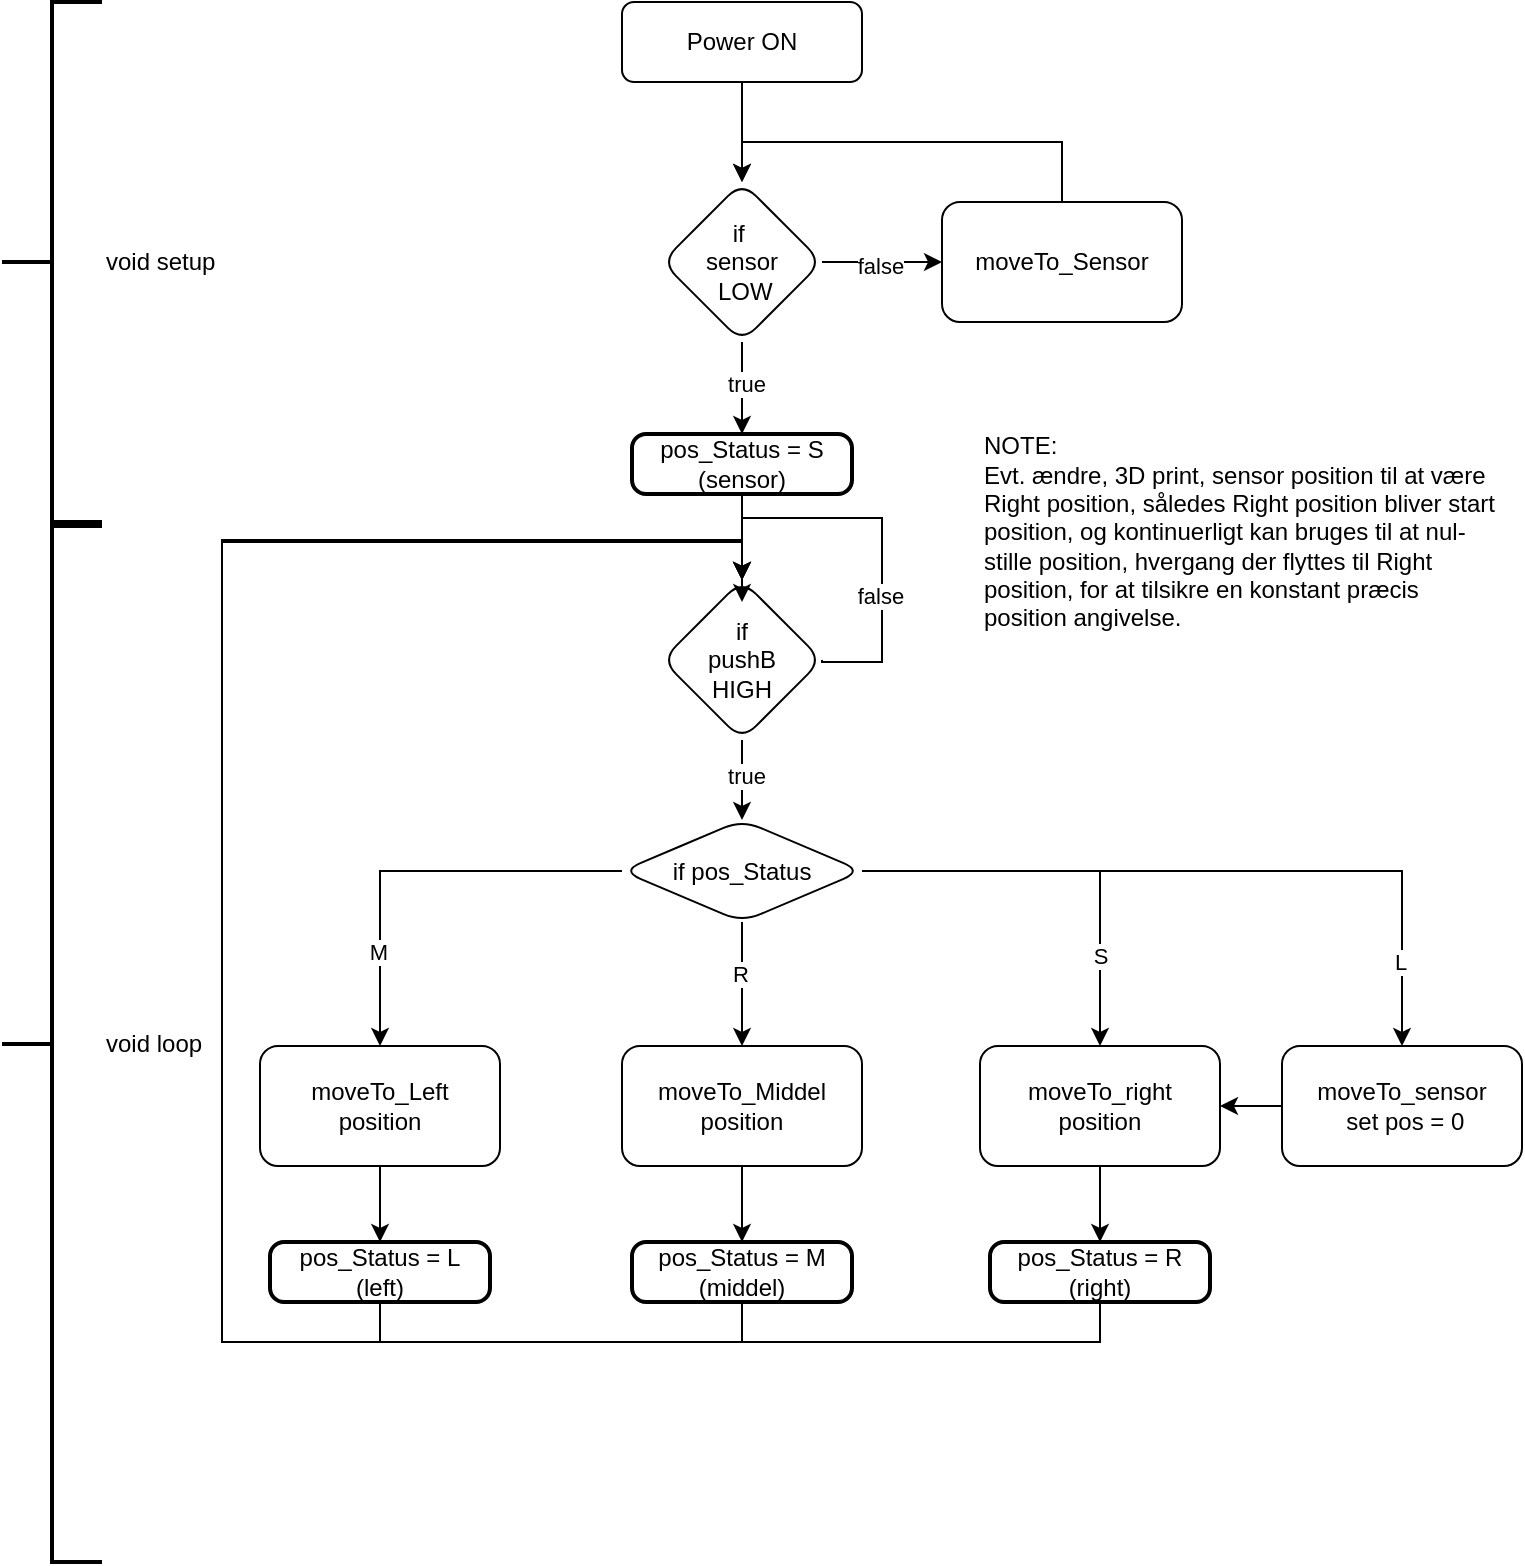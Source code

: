 <mxfile version="24.5.3" type="device">
  <diagram id="C5RBs43oDa-KdzZeNtuy" name="Page-1">
    <mxGraphModel dx="1302" dy="792" grid="1" gridSize="10" guides="1" tooltips="1" connect="1" arrows="1" fold="1" page="1" pageScale="1" pageWidth="827" pageHeight="1169" math="0" shadow="0">
      <root>
        <mxCell id="WIyWlLk6GJQsqaUBKTNV-0" />
        <mxCell id="WIyWlLk6GJQsqaUBKTNV-1" parent="WIyWlLk6GJQsqaUBKTNV-0" />
        <mxCell id="cpGSj3DXF7jI00ExBcyv-5" value="" style="edgeStyle=orthogonalEdgeStyle;rounded=0;orthogonalLoop=1;jettySize=auto;html=1;" parent="WIyWlLk6GJQsqaUBKTNV-1" source="WIyWlLk6GJQsqaUBKTNV-3" target="cpGSj3DXF7jI00ExBcyv-4" edge="1">
          <mxGeometry relative="1" as="geometry" />
        </mxCell>
        <mxCell id="WIyWlLk6GJQsqaUBKTNV-3" value="Power ON" style="rounded=1;whiteSpace=wrap;html=1;fontSize=12;glass=0;strokeWidth=1;shadow=0;" parent="WIyWlLk6GJQsqaUBKTNV-1" vertex="1">
          <mxGeometry x="340" y="80" width="120" height="40" as="geometry" />
        </mxCell>
        <mxCell id="cpGSj3DXF7jI00ExBcyv-7" value="" style="edgeStyle=orthogonalEdgeStyle;rounded=0;orthogonalLoop=1;jettySize=auto;html=1;entryX=0.5;entryY=0;entryDx=0;entryDy=0;" parent="WIyWlLk6GJQsqaUBKTNV-1" source="cpGSj3DXF7jI00ExBcyv-4" target="awOcrDl4vOSF92woZ6l--1" edge="1">
          <mxGeometry relative="1" as="geometry">
            <mxPoint x="400" y="310" as="targetPoint" />
          </mxGeometry>
        </mxCell>
        <mxCell id="cpGSj3DXF7jI00ExBcyv-14" value="true" style="edgeLabel;html=1;align=center;verticalAlign=middle;resizable=0;points=[];" parent="cpGSj3DXF7jI00ExBcyv-7" vertex="1" connectable="0">
          <mxGeometry x="-0.084" y="2" relative="1" as="geometry">
            <mxPoint as="offset" />
          </mxGeometry>
        </mxCell>
        <mxCell id="cpGSj3DXF7jI00ExBcyv-9" value="" style="edgeStyle=orthogonalEdgeStyle;rounded=0;orthogonalLoop=1;jettySize=auto;html=1;" parent="WIyWlLk6GJQsqaUBKTNV-1" source="cpGSj3DXF7jI00ExBcyv-4" target="cpGSj3DXF7jI00ExBcyv-8" edge="1">
          <mxGeometry relative="1" as="geometry" />
        </mxCell>
        <mxCell id="cpGSj3DXF7jI00ExBcyv-13" value="false" style="edgeLabel;html=1;align=center;verticalAlign=middle;resizable=0;points=[];" parent="cpGSj3DXF7jI00ExBcyv-9" vertex="1" connectable="0">
          <mxGeometry x="-0.058" y="-2" relative="1" as="geometry">
            <mxPoint as="offset" />
          </mxGeometry>
        </mxCell>
        <mxCell id="cpGSj3DXF7jI00ExBcyv-4" value="if&amp;nbsp;&lt;div&gt;sensor&lt;div&gt;&amp;nbsp;LOW&lt;/div&gt;&lt;/div&gt;" style="rhombus;whiteSpace=wrap;html=1;rounded=1;glass=0;strokeWidth=1;shadow=0;" parent="WIyWlLk6GJQsqaUBKTNV-1" vertex="1">
          <mxGeometry x="360" y="170" width="80" height="80" as="geometry" />
        </mxCell>
        <mxCell id="cpGSj3DXF7jI00ExBcyv-18" style="edgeStyle=orthogonalEdgeStyle;rounded=0;orthogonalLoop=1;jettySize=auto;html=1;exitX=0.5;exitY=0;exitDx=0;exitDy=0;entryX=0.5;entryY=0;entryDx=0;entryDy=0;" parent="WIyWlLk6GJQsqaUBKTNV-1" source="cpGSj3DXF7jI00ExBcyv-8" target="cpGSj3DXF7jI00ExBcyv-4" edge="1">
          <mxGeometry relative="1" as="geometry">
            <Array as="points">
              <mxPoint x="560" y="150" />
              <mxPoint x="400" y="150" />
            </Array>
          </mxGeometry>
        </mxCell>
        <mxCell id="cpGSj3DXF7jI00ExBcyv-8" value="moveTo_Sensor" style="whiteSpace=wrap;html=1;rounded=1;glass=0;strokeWidth=1;shadow=0;" parent="WIyWlLk6GJQsqaUBKTNV-1" vertex="1">
          <mxGeometry x="500" y="180" width="120" height="60" as="geometry" />
        </mxCell>
        <mxCell id="awOcrDl4vOSF92woZ6l--6" value="" style="edgeStyle=orthogonalEdgeStyle;rounded=0;orthogonalLoop=1;jettySize=auto;html=1;" edge="1" parent="WIyWlLk6GJQsqaUBKTNV-1" source="cpGSj3DXF7jI00ExBcyv-15" target="awOcrDl4vOSF92woZ6l--5">
          <mxGeometry relative="1" as="geometry" />
        </mxCell>
        <mxCell id="awOcrDl4vOSF92woZ6l--7" value="true" style="edgeLabel;html=1;align=center;verticalAlign=middle;resizable=0;points=[];" vertex="1" connectable="0" parent="awOcrDl4vOSF92woZ6l--6">
          <mxGeometry x="-0.106" y="2" relative="1" as="geometry">
            <mxPoint as="offset" />
          </mxGeometry>
        </mxCell>
        <mxCell id="cpGSj3DXF7jI00ExBcyv-15" value="if&lt;div&gt;pushB&lt;/div&gt;&lt;div&gt;HIGH&lt;/div&gt;" style="rhombus;whiteSpace=wrap;html=1;rounded=1;glass=0;strokeWidth=1;shadow=0;" parent="WIyWlLk6GJQsqaUBKTNV-1" vertex="1">
          <mxGeometry x="360" y="369" width="80" height="80" as="geometry" />
        </mxCell>
        <mxCell id="cpGSj3DXF7jI00ExBcyv-19" style="edgeStyle=orthogonalEdgeStyle;rounded=0;orthogonalLoop=1;jettySize=auto;html=1;exitX=1;exitY=0.5;exitDx=0;exitDy=0;entryX=0.5;entryY=0;entryDx=0;entryDy=0;" parent="WIyWlLk6GJQsqaUBKTNV-1" source="cpGSj3DXF7jI00ExBcyv-15" target="cpGSj3DXF7jI00ExBcyv-15" edge="1">
          <mxGeometry relative="1" as="geometry">
            <Array as="points">
              <mxPoint x="440" y="410" />
              <mxPoint x="470" y="410" />
              <mxPoint x="470" y="338" />
              <mxPoint x="400" y="338" />
            </Array>
            <mxPoint x="460" y="420" as="sourcePoint" />
            <mxPoint x="400" y="370" as="targetPoint" />
          </mxGeometry>
        </mxCell>
        <mxCell id="cpGSj3DXF7jI00ExBcyv-20" value="false" style="edgeLabel;html=1;align=center;verticalAlign=middle;resizable=0;points=[];" parent="cpGSj3DXF7jI00ExBcyv-19" vertex="1" connectable="0">
          <mxGeometry x="-0.369" y="1" relative="1" as="geometry">
            <mxPoint as="offset" />
          </mxGeometry>
        </mxCell>
        <mxCell id="awOcrDl4vOSF92woZ6l--21" style="edgeStyle=orthogonalEdgeStyle;rounded=0;orthogonalLoop=1;jettySize=auto;html=1;exitX=0.5;exitY=1;exitDx=0;exitDy=0;entryX=0.5;entryY=0;entryDx=0;entryDy=0;" edge="1" parent="WIyWlLk6GJQsqaUBKTNV-1" source="cpGSj3DXF7jI00ExBcyv-21" target="awOcrDl4vOSF92woZ6l--19">
          <mxGeometry relative="1" as="geometry" />
        </mxCell>
        <mxCell id="cpGSj3DXF7jI00ExBcyv-21" value="moveTo_Middel&lt;div&gt;position&lt;/div&gt;" style="whiteSpace=wrap;html=1;rounded=1;glass=0;strokeWidth=1;shadow=0;" parent="WIyWlLk6GJQsqaUBKTNV-1" vertex="1">
          <mxGeometry x="340" y="602" width="120" height="60" as="geometry" />
        </mxCell>
        <mxCell id="awOcrDl4vOSF92woZ6l--22" style="edgeStyle=orthogonalEdgeStyle;rounded=0;orthogonalLoop=1;jettySize=auto;html=1;exitX=0.5;exitY=1;exitDx=0;exitDy=0;entryX=0.5;entryY=0;entryDx=0;entryDy=0;" edge="1" parent="WIyWlLk6GJQsqaUBKTNV-1" source="cpGSj3DXF7jI00ExBcyv-28" target="awOcrDl4vOSF92woZ6l--20">
          <mxGeometry relative="1" as="geometry" />
        </mxCell>
        <mxCell id="cpGSj3DXF7jI00ExBcyv-28" value="moveTo_Left&lt;div&gt;position&lt;/div&gt;" style="whiteSpace=wrap;html=1;rounded=1;glass=0;strokeWidth=1;shadow=0;" parent="WIyWlLk6GJQsqaUBKTNV-1" vertex="1">
          <mxGeometry x="159" y="602" width="120" height="60" as="geometry" />
        </mxCell>
        <mxCell id="cpGSj3DXF7jI00ExBcyv-35" value="&lt;div&gt;NOTE:&lt;/div&gt;Evt. ændre, 3D print, sensor position til at være Right position, således Right position bliver start position, og kontinuerligt kan bruges til at nul-stille position, hvergang der flyttes til Right position, for at tilsikre en konstant præcis position angivelse." style="text;html=1;align=left;verticalAlign=middle;whiteSpace=wrap;rounded=0;" parent="WIyWlLk6GJQsqaUBKTNV-1" vertex="1">
          <mxGeometry x="519" y="280" width="260" height="130" as="geometry" />
        </mxCell>
        <mxCell id="awOcrDl4vOSF92woZ6l--2" style="edgeStyle=orthogonalEdgeStyle;rounded=0;orthogonalLoop=1;jettySize=auto;html=1;exitX=0.5;exitY=1;exitDx=0;exitDy=0;entryX=0.5;entryY=0;entryDx=0;entryDy=0;" edge="1" parent="WIyWlLk6GJQsqaUBKTNV-1" source="awOcrDl4vOSF92woZ6l--1" target="cpGSj3DXF7jI00ExBcyv-15">
          <mxGeometry relative="1" as="geometry" />
        </mxCell>
        <mxCell id="awOcrDl4vOSF92woZ6l--1" value="pos_Status = S&lt;div&gt;(sensor)&lt;/div&gt;" style="rounded=1;whiteSpace=wrap;html=1;absoluteArcSize=1;arcSize=14;strokeWidth=2;" vertex="1" parent="WIyWlLk6GJQsqaUBKTNV-1">
          <mxGeometry x="345" y="296" width="110" height="30" as="geometry" />
        </mxCell>
        <mxCell id="awOcrDl4vOSF92woZ6l--3" value="pos_Status = R&lt;div&gt;(right)&lt;/div&gt;" style="rounded=1;whiteSpace=wrap;html=1;absoluteArcSize=1;arcSize=14;strokeWidth=2;" vertex="1" parent="WIyWlLk6GJQsqaUBKTNV-1">
          <mxGeometry x="524" y="700" width="110" height="30" as="geometry" />
        </mxCell>
        <mxCell id="awOcrDl4vOSF92woZ6l--10" style="edgeStyle=orthogonalEdgeStyle;rounded=0;orthogonalLoop=1;jettySize=auto;html=1;exitX=0;exitY=0.5;exitDx=0;exitDy=0;entryX=0.5;entryY=0;entryDx=0;entryDy=0;" edge="1" parent="WIyWlLk6GJQsqaUBKTNV-1" source="awOcrDl4vOSF92woZ6l--5" target="cpGSj3DXF7jI00ExBcyv-28">
          <mxGeometry relative="1" as="geometry" />
        </mxCell>
        <mxCell id="awOcrDl4vOSF92woZ6l--16" value="M" style="edgeLabel;html=1;align=center;verticalAlign=middle;resizable=0;points=[];" vertex="1" connectable="0" parent="awOcrDl4vOSF92woZ6l--10">
          <mxGeometry x="0.551" y="-1" relative="1" as="geometry">
            <mxPoint as="offset" />
          </mxGeometry>
        </mxCell>
        <mxCell id="awOcrDl4vOSF92woZ6l--11" style="edgeStyle=orthogonalEdgeStyle;rounded=0;orthogonalLoop=1;jettySize=auto;html=1;exitX=0.5;exitY=1;exitDx=0;exitDy=0;entryX=0.5;entryY=0;entryDx=0;entryDy=0;" edge="1" parent="WIyWlLk6GJQsqaUBKTNV-1" source="awOcrDl4vOSF92woZ6l--5" target="cpGSj3DXF7jI00ExBcyv-21">
          <mxGeometry relative="1" as="geometry" />
        </mxCell>
        <mxCell id="awOcrDl4vOSF92woZ6l--15" value="R" style="edgeLabel;html=1;align=center;verticalAlign=middle;resizable=0;points=[];" vertex="1" connectable="0" parent="awOcrDl4vOSF92woZ6l--11">
          <mxGeometry x="-0.155" y="-1" relative="1" as="geometry">
            <mxPoint as="offset" />
          </mxGeometry>
        </mxCell>
        <mxCell id="awOcrDl4vOSF92woZ6l--12" style="edgeStyle=orthogonalEdgeStyle;rounded=0;orthogonalLoop=1;jettySize=auto;html=1;exitX=1;exitY=0.5;exitDx=0;exitDy=0;entryX=0.5;entryY=0;entryDx=0;entryDy=0;" edge="1" parent="WIyWlLk6GJQsqaUBKTNV-1" source="awOcrDl4vOSF92woZ6l--5" target="awOcrDl4vOSF92woZ6l--9">
          <mxGeometry relative="1" as="geometry" />
        </mxCell>
        <mxCell id="awOcrDl4vOSF92woZ6l--33" value="S" style="edgeLabel;html=1;align=center;verticalAlign=middle;resizable=0;points=[];" vertex="1" connectable="0" parent="awOcrDl4vOSF92woZ6l--12">
          <mxGeometry x="0.559" relative="1" as="geometry">
            <mxPoint as="offset" />
          </mxGeometry>
        </mxCell>
        <mxCell id="awOcrDl4vOSF92woZ6l--32" style="edgeStyle=orthogonalEdgeStyle;rounded=0;orthogonalLoop=1;jettySize=auto;html=1;exitX=1;exitY=0.5;exitDx=0;exitDy=0;entryX=0.5;entryY=0;entryDx=0;entryDy=0;" edge="1" parent="WIyWlLk6GJQsqaUBKTNV-1" source="awOcrDl4vOSF92woZ6l--5" target="awOcrDl4vOSF92woZ6l--30">
          <mxGeometry relative="1" as="geometry" />
        </mxCell>
        <mxCell id="awOcrDl4vOSF92woZ6l--36" value="L" style="edgeLabel;html=1;align=center;verticalAlign=middle;resizable=0;points=[];" vertex="1" connectable="0" parent="awOcrDl4vOSF92woZ6l--32">
          <mxGeometry x="0.761" y="-1" relative="1" as="geometry">
            <mxPoint as="offset" />
          </mxGeometry>
        </mxCell>
        <mxCell id="awOcrDl4vOSF92woZ6l--5" value="if pos_Status" style="rhombus;whiteSpace=wrap;html=1;rounded=1;glass=0;strokeWidth=1;shadow=0;" vertex="1" parent="WIyWlLk6GJQsqaUBKTNV-1">
          <mxGeometry x="340" y="489" width="120" height="51" as="geometry" />
        </mxCell>
        <mxCell id="awOcrDl4vOSF92woZ6l--18" style="edgeStyle=orthogonalEdgeStyle;rounded=0;orthogonalLoop=1;jettySize=auto;html=1;exitX=0.5;exitY=1;exitDx=0;exitDy=0;entryX=0.5;entryY=0;entryDx=0;entryDy=0;" edge="1" parent="WIyWlLk6GJQsqaUBKTNV-1" source="awOcrDl4vOSF92woZ6l--9" target="awOcrDl4vOSF92woZ6l--3">
          <mxGeometry relative="1" as="geometry" />
        </mxCell>
        <mxCell id="awOcrDl4vOSF92woZ6l--9" value="moveTo_right&lt;div&gt;position&lt;/div&gt;" style="whiteSpace=wrap;html=1;rounded=1;glass=0;strokeWidth=1;shadow=0;" vertex="1" parent="WIyWlLk6GJQsqaUBKTNV-1">
          <mxGeometry x="519" y="602" width="120" height="60" as="geometry" />
        </mxCell>
        <mxCell id="awOcrDl4vOSF92woZ6l--26" style="edgeStyle=orthogonalEdgeStyle;rounded=0;orthogonalLoop=1;jettySize=auto;html=1;exitX=0.5;exitY=1;exitDx=0;exitDy=0;entryX=0.5;entryY=0;entryDx=0;entryDy=0;" edge="1" parent="WIyWlLk6GJQsqaUBKTNV-1" source="awOcrDl4vOSF92woZ6l--19" target="cpGSj3DXF7jI00ExBcyv-15">
          <mxGeometry relative="1" as="geometry">
            <Array as="points">
              <mxPoint x="400" y="750" />
              <mxPoint x="140" y="750" />
              <mxPoint x="140" y="349" />
              <mxPoint x="400" y="349" />
            </Array>
          </mxGeometry>
        </mxCell>
        <mxCell id="awOcrDl4vOSF92woZ6l--19" value="pos_Status = M&lt;div&gt;(middel)&lt;/div&gt;" style="rounded=1;whiteSpace=wrap;html=1;absoluteArcSize=1;arcSize=14;strokeWidth=2;" vertex="1" parent="WIyWlLk6GJQsqaUBKTNV-1">
          <mxGeometry x="345" y="700" width="110" height="30" as="geometry" />
        </mxCell>
        <mxCell id="awOcrDl4vOSF92woZ6l--25" style="edgeStyle=orthogonalEdgeStyle;rounded=0;orthogonalLoop=1;jettySize=auto;html=1;exitX=0.5;exitY=1;exitDx=0;exitDy=0;entryX=0.5;entryY=0;entryDx=0;entryDy=0;" edge="1" parent="WIyWlLk6GJQsqaUBKTNV-1" source="awOcrDl4vOSF92woZ6l--20" target="cpGSj3DXF7jI00ExBcyv-15">
          <mxGeometry relative="1" as="geometry">
            <mxPoint x="140" y="360" as="targetPoint" />
            <Array as="points">
              <mxPoint x="219" y="750" />
              <mxPoint x="140" y="750" />
              <mxPoint x="140" y="349" />
              <mxPoint x="400" y="349" />
            </Array>
          </mxGeometry>
        </mxCell>
        <mxCell id="awOcrDl4vOSF92woZ6l--20" value="pos_Status = L&lt;div&gt;(left)&lt;/div&gt;" style="rounded=1;whiteSpace=wrap;html=1;absoluteArcSize=1;arcSize=14;strokeWidth=2;" vertex="1" parent="WIyWlLk6GJQsqaUBKTNV-1">
          <mxGeometry x="164" y="700" width="110" height="30" as="geometry" />
        </mxCell>
        <mxCell id="awOcrDl4vOSF92woZ6l--23" value="void setup" style="strokeWidth=2;html=1;shape=mxgraph.flowchart.annotation_2;align=left;labelPosition=right;pointerEvents=1;" vertex="1" parent="WIyWlLk6GJQsqaUBKTNV-1">
          <mxGeometry x="30" y="80" width="50" height="260" as="geometry" />
        </mxCell>
        <mxCell id="awOcrDl4vOSF92woZ6l--24" value="void loop" style="strokeWidth=2;html=1;shape=mxgraph.flowchart.annotation_2;align=left;labelPosition=right;pointerEvents=1;" vertex="1" parent="WIyWlLk6GJQsqaUBKTNV-1">
          <mxGeometry x="30" y="342" width="50" height="518" as="geometry" />
        </mxCell>
        <mxCell id="awOcrDl4vOSF92woZ6l--27" style="edgeStyle=orthogonalEdgeStyle;rounded=0;orthogonalLoop=1;jettySize=auto;html=1;exitX=0.5;exitY=1;exitDx=0;exitDy=0;entryX=0.5;entryY=0.138;entryDx=0;entryDy=0;entryPerimeter=0;" edge="1" parent="WIyWlLk6GJQsqaUBKTNV-1" source="awOcrDl4vOSF92woZ6l--3" target="cpGSj3DXF7jI00ExBcyv-15">
          <mxGeometry relative="1" as="geometry">
            <Array as="points">
              <mxPoint x="579" y="750" />
              <mxPoint x="140" y="750" />
              <mxPoint x="140" y="350" />
              <mxPoint x="400" y="350" />
            </Array>
          </mxGeometry>
        </mxCell>
        <mxCell id="awOcrDl4vOSF92woZ6l--40" style="edgeStyle=orthogonalEdgeStyle;rounded=0;orthogonalLoop=1;jettySize=auto;html=1;exitX=0;exitY=0.5;exitDx=0;exitDy=0;entryX=1;entryY=0.5;entryDx=0;entryDy=0;" edge="1" parent="WIyWlLk6GJQsqaUBKTNV-1" source="awOcrDl4vOSF92woZ6l--30" target="awOcrDl4vOSF92woZ6l--9">
          <mxGeometry relative="1" as="geometry" />
        </mxCell>
        <mxCell id="awOcrDl4vOSF92woZ6l--30" value="moveTo_sensor&lt;div&gt;&amp;nbsp;set pos = 0&lt;/div&gt;" style="whiteSpace=wrap;html=1;rounded=1;glass=0;strokeWidth=1;shadow=0;" vertex="1" parent="WIyWlLk6GJQsqaUBKTNV-1">
          <mxGeometry x="670" y="602" width="120" height="60" as="geometry" />
        </mxCell>
      </root>
    </mxGraphModel>
  </diagram>
</mxfile>
